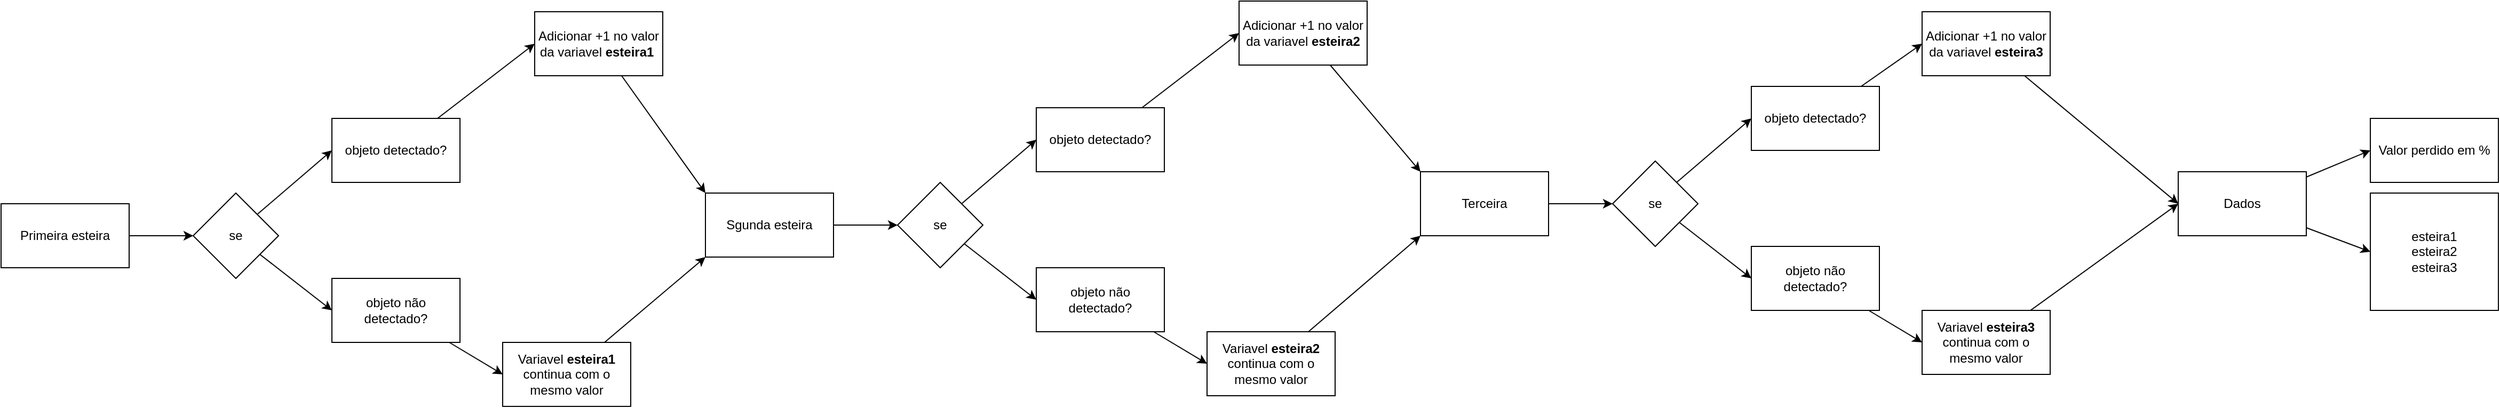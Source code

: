 <mxfile>
    <diagram id="bKeCniUfdtDQdnIx8u1Z" name="Page-1">
        <mxGraphModel dx="762" dy="1394" grid="1" gridSize="10" guides="1" tooltips="1" connect="1" arrows="1" fold="1" page="1" pageScale="1" pageWidth="850" pageHeight="1100" math="0" shadow="0">
            <root>
                <mxCell id="0"/>
                <mxCell id="1" parent="0"/>
                <mxCell id="8" style="edgeStyle=none;html=1;entryX=0;entryY=0.5;entryDx=0;entryDy=0;" parent="1" source="2" target="3" edge="1">
                    <mxGeometry relative="1" as="geometry"/>
                </mxCell>
                <mxCell id="2" value="Primeira esteira" style="whiteSpace=wrap;html=1;" parent="1" vertex="1">
                    <mxGeometry x="170" y="170" width="120" height="60" as="geometry"/>
                </mxCell>
                <mxCell id="6" style="edgeStyle=none;html=1;entryX=0;entryY=0.5;entryDx=0;entryDy=0;" parent="1" source="3" target="5" edge="1">
                    <mxGeometry relative="1" as="geometry"/>
                </mxCell>
                <mxCell id="7" style="edgeStyle=none;html=1;exitX=1;exitY=0;exitDx=0;exitDy=0;entryX=0;entryY=0.5;entryDx=0;entryDy=0;" parent="1" source="3" target="4" edge="1">
                    <mxGeometry relative="1" as="geometry"/>
                </mxCell>
                <mxCell id="3" value="se" style="rhombus;whiteSpace=wrap;html=1;" parent="1" vertex="1">
                    <mxGeometry x="350" y="160" width="80" height="80" as="geometry"/>
                </mxCell>
                <mxCell id="10" style="edgeStyle=none;html=1;entryX=0;entryY=0.5;entryDx=0;entryDy=0;" parent="1" source="4" target="9" edge="1">
                    <mxGeometry relative="1" as="geometry"/>
                </mxCell>
                <mxCell id="4" value="objeto detectado?" style="whiteSpace=wrap;html=1;" parent="1" vertex="1">
                    <mxGeometry x="480" y="90" width="120" height="60" as="geometry"/>
                </mxCell>
                <mxCell id="12" style="edgeStyle=none;html=1;entryX=0;entryY=0.5;entryDx=0;entryDy=0;" parent="1" source="5" target="11" edge="1">
                    <mxGeometry relative="1" as="geometry"/>
                </mxCell>
                <mxCell id="5" value="objeto não detectado?" style="whiteSpace=wrap;html=1;" parent="1" vertex="1">
                    <mxGeometry x="480" y="240" width="120" height="60" as="geometry"/>
                </mxCell>
                <mxCell id="24" style="edgeStyle=none;html=1;entryX=0;entryY=0;entryDx=0;entryDy=0;" parent="1" source="9" target="14" edge="1">
                    <mxGeometry relative="1" as="geometry"/>
                </mxCell>
                <mxCell id="9" value="Adicionar +1 no valor da variavel &lt;b&gt;esteira1&amp;nbsp;&lt;/b&gt;" style="whiteSpace=wrap;html=1;" parent="1" vertex="1">
                    <mxGeometry x="670" y="-10" width="120" height="60" as="geometry"/>
                </mxCell>
                <mxCell id="25" style="edgeStyle=none;html=1;entryX=0;entryY=1;entryDx=0;entryDy=0;" parent="1" source="11" target="14" edge="1">
                    <mxGeometry relative="1" as="geometry"/>
                </mxCell>
                <mxCell id="11" value="Variavel &lt;b&gt;esteira1 &lt;/b&gt;continua com o mesmo valor" style="whiteSpace=wrap;html=1;" parent="1" vertex="1">
                    <mxGeometry x="640" y="300" width="120" height="60" as="geometry"/>
                </mxCell>
                <mxCell id="13" style="edgeStyle=none;html=1;entryX=0;entryY=0.5;entryDx=0;entryDy=0;" parent="1" source="14" target="17" edge="1">
                    <mxGeometry relative="1" as="geometry"/>
                </mxCell>
                <mxCell id="14" value="Sgunda esteira" style="whiteSpace=wrap;html=1;" parent="1" vertex="1">
                    <mxGeometry x="830" y="160" width="120" height="60" as="geometry"/>
                </mxCell>
                <mxCell id="15" style="edgeStyle=none;html=1;entryX=0;entryY=0.5;entryDx=0;entryDy=0;" parent="1" source="17" target="21" edge="1">
                    <mxGeometry relative="1" as="geometry"/>
                </mxCell>
                <mxCell id="16" style="edgeStyle=none;html=1;exitX=1;exitY=0;exitDx=0;exitDy=0;entryX=0;entryY=0.5;entryDx=0;entryDy=0;" parent="1" source="17" target="19" edge="1">
                    <mxGeometry relative="1" as="geometry"/>
                </mxCell>
                <mxCell id="17" value="se" style="rhombus;whiteSpace=wrap;html=1;" parent="1" vertex="1">
                    <mxGeometry x="1010" y="150" width="80" height="80" as="geometry"/>
                </mxCell>
                <mxCell id="18" style="edgeStyle=none;html=1;entryX=0;entryY=0.5;entryDx=0;entryDy=0;" parent="1" source="19" target="22" edge="1">
                    <mxGeometry relative="1" as="geometry"/>
                </mxCell>
                <mxCell id="19" value="objeto detectado?" style="whiteSpace=wrap;html=1;" parent="1" vertex="1">
                    <mxGeometry x="1140" y="80" width="120" height="60" as="geometry"/>
                </mxCell>
                <mxCell id="20" style="edgeStyle=none;html=1;entryX=0;entryY=0.5;entryDx=0;entryDy=0;" parent="1" source="21" target="23" edge="1">
                    <mxGeometry relative="1" as="geometry"/>
                </mxCell>
                <mxCell id="21" value="objeto não detectado?" style="whiteSpace=wrap;html=1;" parent="1" vertex="1">
                    <mxGeometry x="1140" y="230" width="120" height="60" as="geometry"/>
                </mxCell>
                <mxCell id="37" style="edgeStyle=none;html=1;entryX=0;entryY=0;entryDx=0;entryDy=0;" parent="1" source="22" target="27" edge="1">
                    <mxGeometry relative="1" as="geometry"/>
                </mxCell>
                <mxCell id="22" value="Adicionar +1 no valor da variavel &lt;b&gt;esteira2&lt;/b&gt;" style="whiteSpace=wrap;html=1;" parent="1" vertex="1">
                    <mxGeometry x="1330" y="-20" width="120" height="60" as="geometry"/>
                </mxCell>
                <mxCell id="38" style="edgeStyle=none;html=1;entryX=0;entryY=1;entryDx=0;entryDy=0;" parent="1" source="23" target="27" edge="1">
                    <mxGeometry relative="1" as="geometry"/>
                </mxCell>
                <mxCell id="23" value="Variavel &lt;b&gt;esteira2 &lt;/b&gt;continua com o mesmo valor" style="whiteSpace=wrap;html=1;" parent="1" vertex="1">
                    <mxGeometry x="1300" y="290" width="120" height="60" as="geometry"/>
                </mxCell>
                <mxCell id="26" style="edgeStyle=none;html=1;entryX=0;entryY=0.5;entryDx=0;entryDy=0;" parent="1" source="27" target="30" edge="1">
                    <mxGeometry relative="1" as="geometry"/>
                </mxCell>
                <mxCell id="27" value="Terceira" style="whiteSpace=wrap;html=1;" parent="1" vertex="1">
                    <mxGeometry x="1500" y="140" width="120" height="60" as="geometry"/>
                </mxCell>
                <mxCell id="28" style="edgeStyle=none;html=1;entryX=0;entryY=0.5;entryDx=0;entryDy=0;" parent="1" source="30" target="34" edge="1">
                    <mxGeometry relative="1" as="geometry"/>
                </mxCell>
                <mxCell id="29" style="edgeStyle=none;html=1;exitX=1;exitY=0;exitDx=0;exitDy=0;entryX=0;entryY=0.5;entryDx=0;entryDy=0;" parent="1" source="30" target="32" edge="1">
                    <mxGeometry relative="1" as="geometry"/>
                </mxCell>
                <mxCell id="30" value="se" style="rhombus;whiteSpace=wrap;html=1;" parent="1" vertex="1">
                    <mxGeometry x="1680" y="130" width="80" height="80" as="geometry"/>
                </mxCell>
                <mxCell id="31" style="edgeStyle=none;html=1;entryX=0;entryY=0.5;entryDx=0;entryDy=0;" parent="1" source="32" target="35" edge="1">
                    <mxGeometry relative="1" as="geometry"/>
                </mxCell>
                <mxCell id="32" value="objeto detectado?" style="whiteSpace=wrap;html=1;" parent="1" vertex="1">
                    <mxGeometry x="1810" y="60" width="120" height="60" as="geometry"/>
                </mxCell>
                <mxCell id="33" style="edgeStyle=none;html=1;entryX=0;entryY=0.5;entryDx=0;entryDy=0;" parent="1" source="34" target="36" edge="1">
                    <mxGeometry relative="1" as="geometry"/>
                </mxCell>
                <mxCell id="34" value="objeto não detectado?" style="whiteSpace=wrap;html=1;" parent="1" vertex="1">
                    <mxGeometry x="1810" y="210" width="120" height="60" as="geometry"/>
                </mxCell>
                <mxCell id="40" style="edgeStyle=none;html=1;entryX=0;entryY=0.5;entryDx=0;entryDy=0;" parent="1" source="35" target="39" edge="1">
                    <mxGeometry relative="1" as="geometry"/>
                </mxCell>
                <mxCell id="35" value="Adicionar +1 no valor da variavel &lt;b&gt;esteira3&lt;/b&gt;" style="whiteSpace=wrap;html=1;" parent="1" vertex="1">
                    <mxGeometry x="1970" y="-10" width="120" height="60" as="geometry"/>
                </mxCell>
                <mxCell id="42" style="edgeStyle=none;html=1;entryX=0;entryY=0.5;entryDx=0;entryDy=0;" parent="1" source="36" target="39" edge="1">
                    <mxGeometry relative="1" as="geometry"/>
                </mxCell>
                <mxCell id="36" value="Variavel &lt;b&gt;esteira3 &lt;/b&gt;continua com o mesmo valor" style="whiteSpace=wrap;html=1;" parent="1" vertex="1">
                    <mxGeometry x="1970" y="270" width="120" height="60" as="geometry"/>
                </mxCell>
                <mxCell id="44" style="edgeStyle=none;html=1;entryX=0;entryY=0.5;entryDx=0;entryDy=0;" parent="1" source="39" target="43" edge="1">
                    <mxGeometry relative="1" as="geometry"/>
                </mxCell>
                <mxCell id="46" style="edgeStyle=none;html=1;entryX=0;entryY=0.5;entryDx=0;entryDy=0;" parent="1" source="39" target="45" edge="1">
                    <mxGeometry relative="1" as="geometry"/>
                </mxCell>
                <mxCell id="39" value="Dados" style="whiteSpace=wrap;html=1;" parent="1" vertex="1">
                    <mxGeometry x="2210" y="140" width="120" height="60" as="geometry"/>
                </mxCell>
                <mxCell id="43" value="esteira1&lt;div&gt;esteira2&lt;/div&gt;&lt;div&gt;esteira3&lt;/div&gt;" style="whiteSpace=wrap;html=1;" parent="1" vertex="1">
                    <mxGeometry x="2390" y="160" width="120" height="110" as="geometry"/>
                </mxCell>
                <mxCell id="45" value="Valor perdido em %" style="whiteSpace=wrap;html=1;" parent="1" vertex="1">
                    <mxGeometry x="2390" y="90" width="120" height="60" as="geometry"/>
                </mxCell>
            </root>
        </mxGraphModel>
    </diagram>
</mxfile>